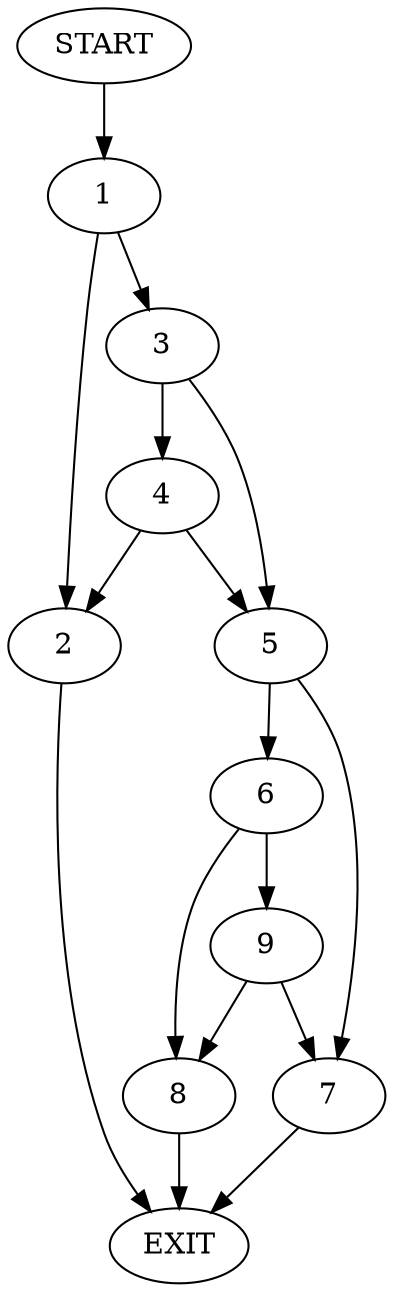 digraph {
0 [label="START"]
10 [label="EXIT"]
0 -> 1
1 -> 2
1 -> 3
2 -> 10
3 -> 4
3 -> 5
5 -> 6
5 -> 7
4 -> 5
4 -> 2
7 -> 10
6 -> 8
6 -> 9
8 -> 10
9 -> 8
9 -> 7
}
